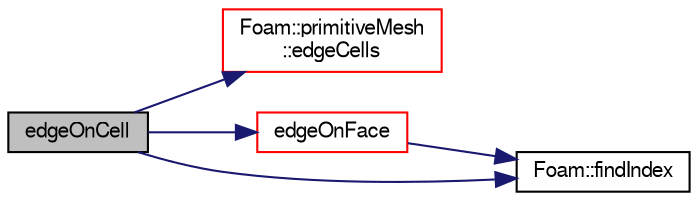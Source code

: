 digraph "edgeOnCell"
{
  bgcolor="transparent";
  edge [fontname="FreeSans",fontsize="10",labelfontname="FreeSans",labelfontsize="10"];
  node [fontname="FreeSans",fontsize="10",shape=record];
  rankdir="LR";
  Node570 [label="edgeOnCell",height=0.2,width=0.4,color="black", fillcolor="grey75", style="filled", fontcolor="black"];
  Node570 -> Node571 [color="midnightblue",fontsize="10",style="solid",fontname="FreeSans"];
  Node571 [label="Foam::primitiveMesh\l::edgeCells",height=0.2,width=0.4,color="red",URL="$a27530.html#addd6d1fd65f617ff40cde4479560c2c3"];
  Node570 -> Node631 [color="midnightblue",fontsize="10",style="solid",fontname="FreeSans"];
  Node631 [label="edgeOnFace",height=0.2,width=0.4,color="red",URL="$a21153.html#adcce7d0cc5aff478051549e5c83de2bd",tooltip="Is edge used by face. "];
  Node631 -> Node617 [color="midnightblue",fontsize="10",style="solid",fontname="FreeSans"];
  Node617 [label="Foam::findIndex",height=0.2,width=0.4,color="black",URL="$a21124.html#ac16695f83f370df159eed19f92d095fb",tooltip="Find first occurence of given element and return index,. "];
  Node570 -> Node617 [color="midnightblue",fontsize="10",style="solid",fontname="FreeSans"];
}
